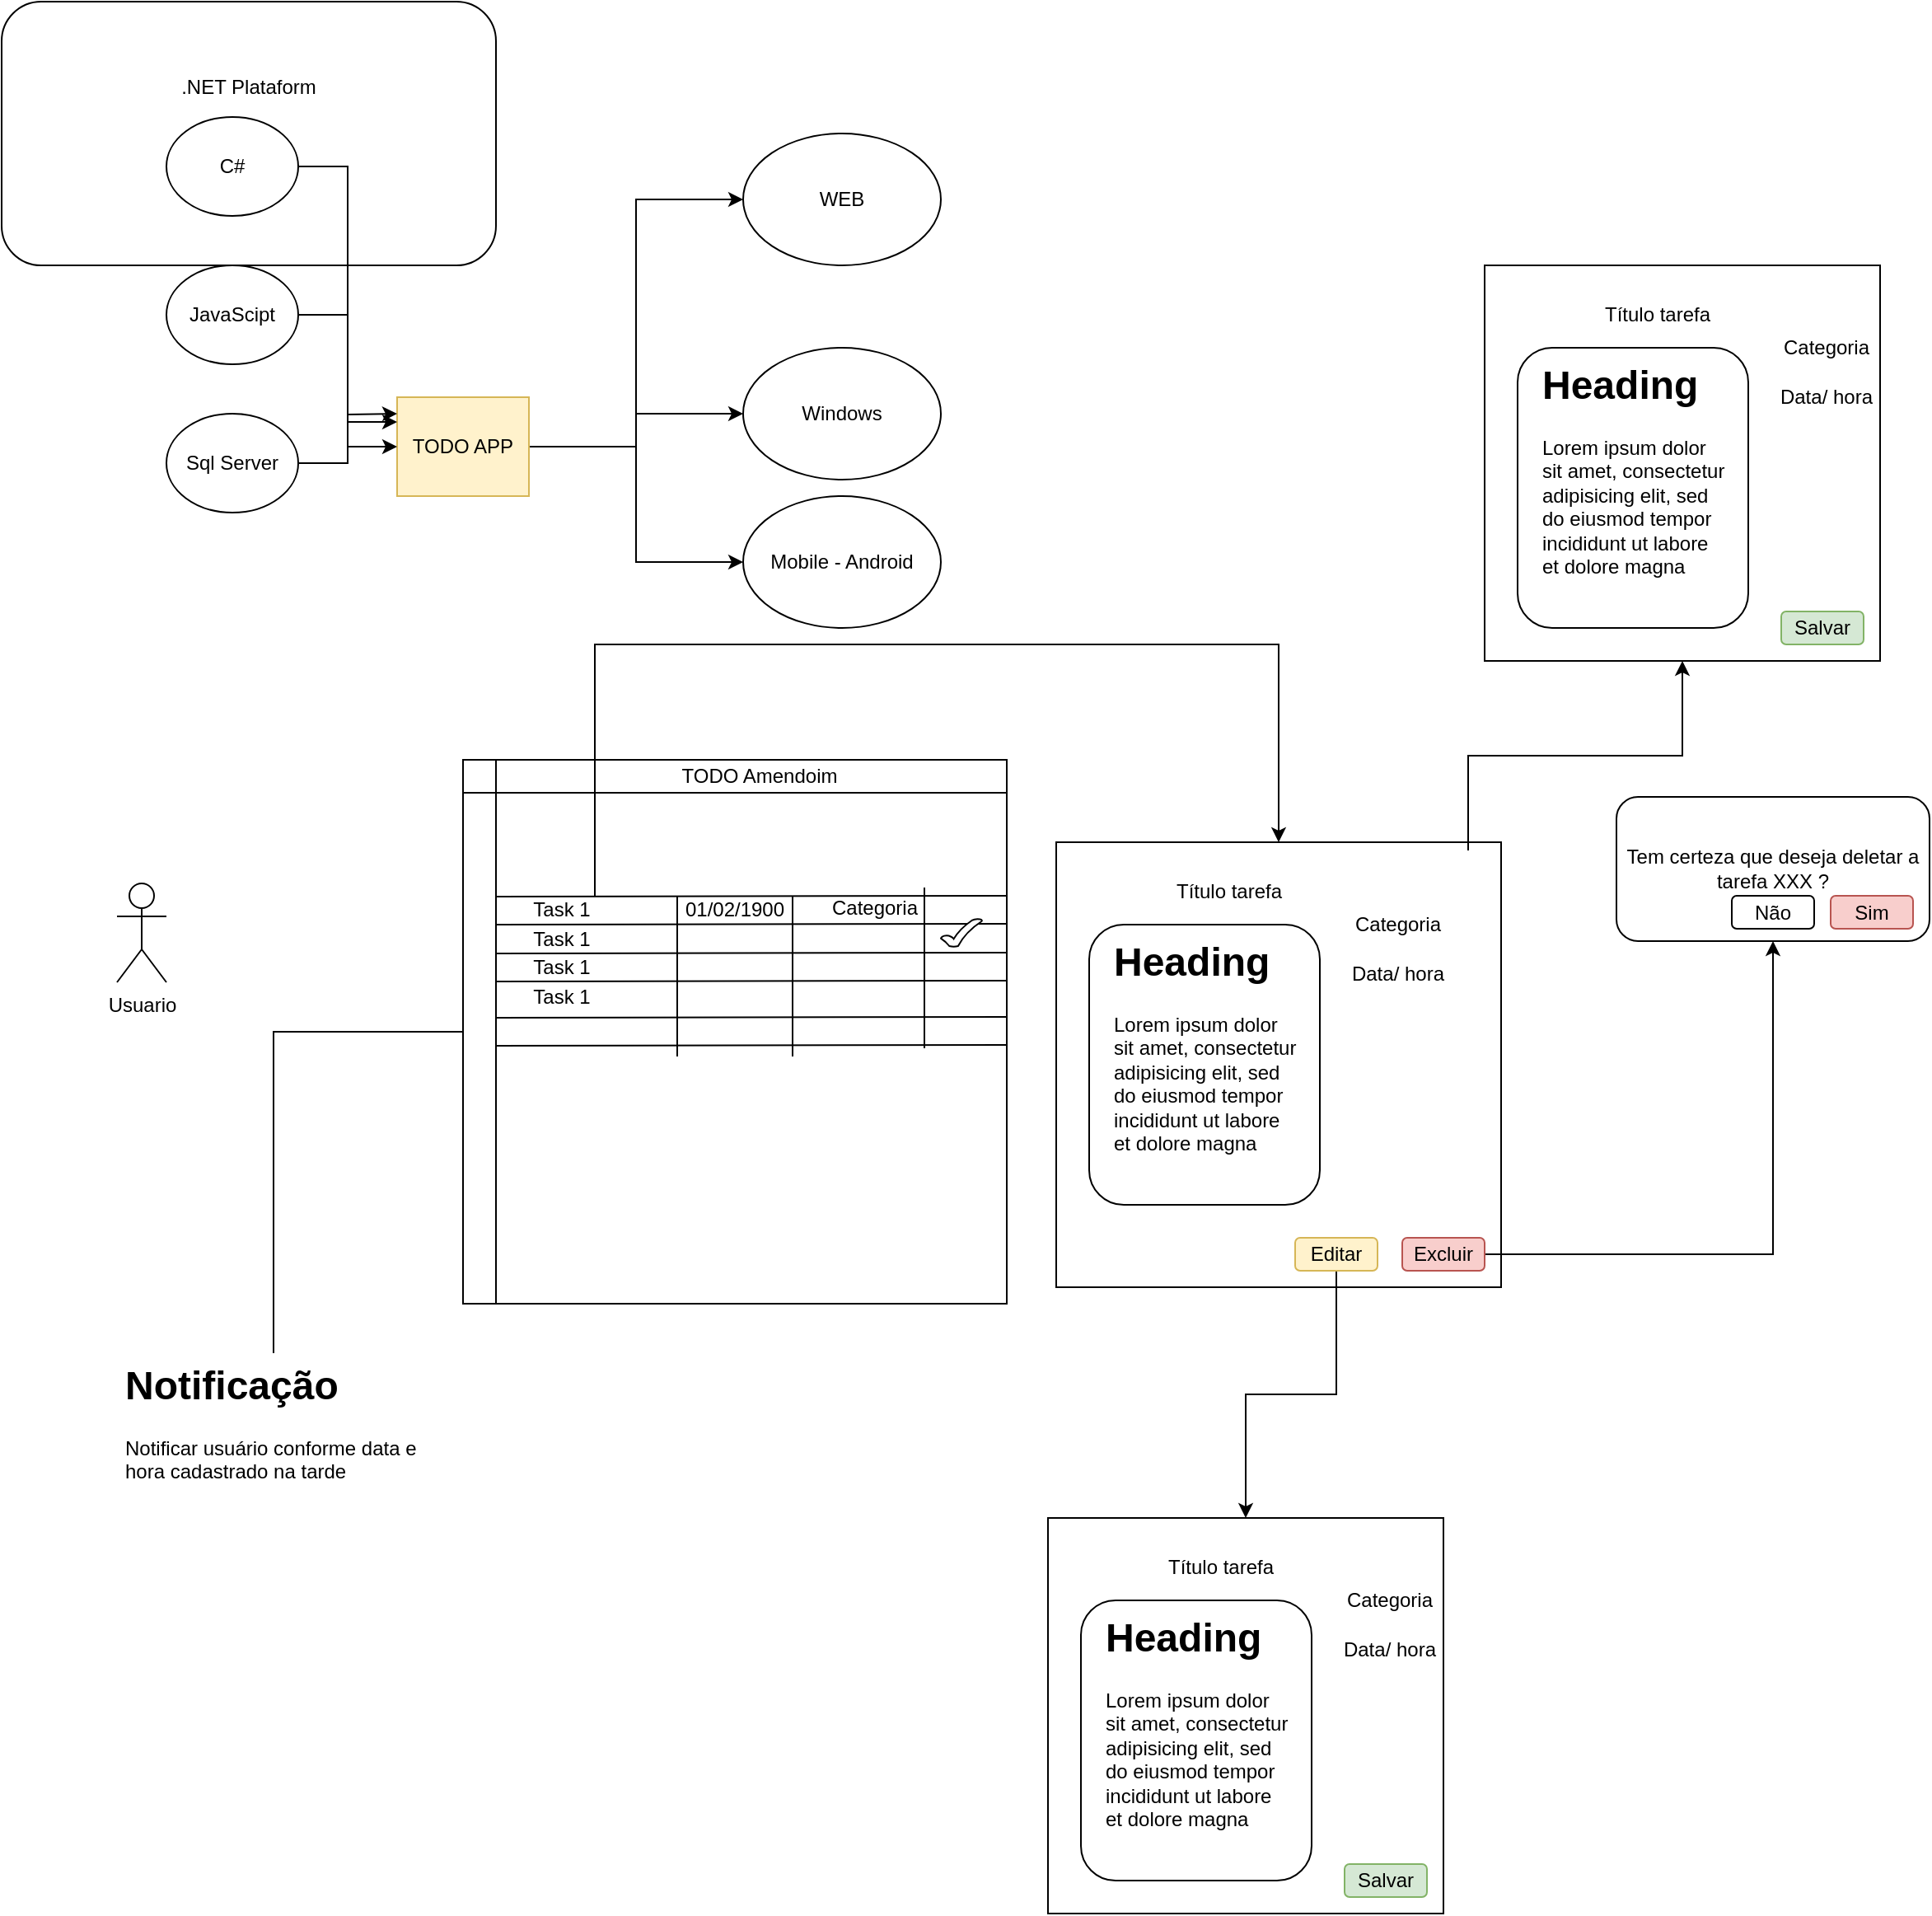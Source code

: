 <mxfile version="13.0.8" type="device" pages="3"><diagram id="Cc3DnmiJzxCd7adAVNs8" name="Page-1"><mxGraphModel dx="2067" dy="1872" grid="1" gridSize="10" guides="1" tooltips="1" connect="1" arrows="1" fold="1" page="1" pageScale="1" pageWidth="827" pageHeight="1169" math="0" shadow="0"><root><mxCell id="0"/><mxCell id="1" parent="0"/><mxCell id="kO8GyeU_57HPT31_3eC9-14" value=".NET Plataform&lt;br&gt;&lt;br&gt;&lt;br&gt;&lt;br&gt;&lt;br&gt;" style="rounded=1;whiteSpace=wrap;html=1;" parent="1" vertex="1"><mxGeometry x="-50" y="-50" width="300" height="160" as="geometry"/></mxCell><mxCell id="kO8GyeU_57HPT31_3eC9-5" style="edgeStyle=orthogonalEdgeStyle;rounded=0;orthogonalLoop=1;jettySize=auto;html=1;entryX=0;entryY=0.5;entryDx=0;entryDy=0;" parent="1" source="kO8GyeU_57HPT31_3eC9-1" target="kO8GyeU_57HPT31_3eC9-2" edge="1"><mxGeometry relative="1" as="geometry"/></mxCell><mxCell id="kO8GyeU_57HPT31_3eC9-6" style="edgeStyle=orthogonalEdgeStyle;rounded=0;orthogonalLoop=1;jettySize=auto;html=1;entryX=0;entryY=0.5;entryDx=0;entryDy=0;" parent="1" source="kO8GyeU_57HPT31_3eC9-1" target="kO8GyeU_57HPT31_3eC9-3" edge="1"><mxGeometry relative="1" as="geometry"/></mxCell><mxCell id="kO8GyeU_57HPT31_3eC9-7" style="edgeStyle=orthogonalEdgeStyle;rounded=0;orthogonalLoop=1;jettySize=auto;html=1;entryX=0;entryY=0.5;entryDx=0;entryDy=0;" parent="1" source="kO8GyeU_57HPT31_3eC9-1" target="kO8GyeU_57HPT31_3eC9-4" edge="1"><mxGeometry relative="1" as="geometry"/></mxCell><mxCell id="kO8GyeU_57HPT31_3eC9-1" value="TODO APP&lt;br&gt;" style="text;html=1;strokeColor=#d6b656;fillColor=#fff2cc;align=center;verticalAlign=middle;whiteSpace=wrap;rounded=0;" parent="1" vertex="1"><mxGeometry x="190" y="190" width="80" height="60" as="geometry"/></mxCell><mxCell id="kO8GyeU_57HPT31_3eC9-2" value="WEB" style="ellipse;whiteSpace=wrap;html=1;" parent="1" vertex="1"><mxGeometry x="400" y="30" width="120" height="80" as="geometry"/></mxCell><mxCell id="kO8GyeU_57HPT31_3eC9-3" value="Windows" style="ellipse;whiteSpace=wrap;html=1;" parent="1" vertex="1"><mxGeometry x="400" y="160" width="120" height="80" as="geometry"/></mxCell><mxCell id="kO8GyeU_57HPT31_3eC9-4" value="Mobile - Android" style="ellipse;whiteSpace=wrap;html=1;" parent="1" vertex="1"><mxGeometry x="400" y="250" width="120" height="80" as="geometry"/></mxCell><mxCell id="kO8GyeU_57HPT31_3eC9-9" style="edgeStyle=orthogonalEdgeStyle;rounded=0;orthogonalLoop=1;jettySize=auto;html=1;entryX=0;entryY=0.25;entryDx=0;entryDy=0;" parent="1" source="kO8GyeU_57HPT31_3eC9-8" target="kO8GyeU_57HPT31_3eC9-1" edge="1"><mxGeometry relative="1" as="geometry"/></mxCell><mxCell id="kO8GyeU_57HPT31_3eC9-8" value="C#" style="ellipse;whiteSpace=wrap;html=1;" parent="1" vertex="1"><mxGeometry x="50" y="20" width="80" height="60" as="geometry"/></mxCell><mxCell id="kO8GyeU_57HPT31_3eC9-11" style="edgeStyle=orthogonalEdgeStyle;rounded=0;orthogonalLoop=1;jettySize=auto;html=1;entryX=0;entryY=0.5;entryDx=0;entryDy=0;" parent="1" source="kO8GyeU_57HPT31_3eC9-10" target="kO8GyeU_57HPT31_3eC9-1" edge="1"><mxGeometry relative="1" as="geometry"/></mxCell><mxCell id="kO8GyeU_57HPT31_3eC9-10" value="JavaScipt" style="ellipse;whiteSpace=wrap;html=1;" parent="1" vertex="1"><mxGeometry x="50" y="110" width="80" height="60" as="geometry"/></mxCell><mxCell id="kO8GyeU_57HPT31_3eC9-13" style="edgeStyle=orthogonalEdgeStyle;rounded=0;orthogonalLoop=1;jettySize=auto;html=1;" parent="1" source="kO8GyeU_57HPT31_3eC9-12" edge="1"><mxGeometry relative="1" as="geometry"><mxPoint x="190" y="200" as="targetPoint"/></mxGeometry></mxCell><mxCell id="kO8GyeU_57HPT31_3eC9-12" value="Sql Server" style="ellipse;whiteSpace=wrap;html=1;" parent="1" vertex="1"><mxGeometry x="50" y="200" width="80" height="60" as="geometry"/></mxCell><mxCell id="kO8GyeU_57HPT31_3eC9-15" value="Usuario" style="shape=umlActor;verticalLabelPosition=bottom;labelBackgroundColor=#ffffff;verticalAlign=top;html=1;outlineConnect=0;" parent="1" vertex="1"><mxGeometry x="20" y="485" width="30" height="60" as="geometry"/></mxCell><mxCell id="kO8GyeU_57HPT31_3eC9-16" value="" style="whiteSpace=wrap;html=1;aspect=fixed;" parent="1" vertex="1"><mxGeometry x="590" y="460" width="270" height="270" as="geometry"/></mxCell><mxCell id="kO8GyeU_57HPT31_3eC9-17" value="Título tarefa" style="text;html=1;strokeColor=none;fillColor=none;align=center;verticalAlign=middle;whiteSpace=wrap;rounded=0;" parent="1" vertex="1"><mxGeometry x="600" y="480" width="190" height="20" as="geometry"/></mxCell><mxCell id="kO8GyeU_57HPT31_3eC9-18" value="Categoria" style="text;html=1;strokeColor=none;fillColor=none;align=center;verticalAlign=middle;whiteSpace=wrap;rounded=0;" parent="1" vertex="1"><mxGeometry x="760" y="500" width="75" height="20" as="geometry"/></mxCell><mxCell id="kO8GyeU_57HPT31_3eC9-19" value="Data/ hora" style="text;html=1;strokeColor=none;fillColor=none;align=center;verticalAlign=middle;whiteSpace=wrap;rounded=0;" parent="1" vertex="1"><mxGeometry x="760" y="530" width="75" height="20" as="geometry"/></mxCell><mxCell id="kO8GyeU_57HPT31_3eC9-20" value="" style="rounded=1;whiteSpace=wrap;html=1;" parent="1" vertex="1"><mxGeometry x="610" y="510" width="140" height="170" as="geometry"/></mxCell><mxCell id="kO8GyeU_57HPT31_3eC9-21" value="&lt;h1&gt;Heading&lt;/h1&gt;&lt;p&gt;Lorem ipsum dolor sit amet, consectetur adipisicing elit, sed do eiusmod tempor incididunt ut labore et dolore magna aliqua.&lt;/p&gt;" style="text;html=1;strokeColor=none;fillColor=none;spacing=5;spacingTop=-20;whiteSpace=wrap;overflow=hidden;rounded=0;" parent="1" vertex="1"><mxGeometry x="620" y="512.5" width="120" height="137.5" as="geometry"/></mxCell><mxCell id="kO8GyeU_57HPT31_3eC9-22" value="" style="whiteSpace=wrap;html=1;aspect=fixed;" parent="1" vertex="1"><mxGeometry x="230" y="410" width="330" height="330" as="geometry"/></mxCell><mxCell id="kO8GyeU_57HPT31_3eC9-80" style="edgeStyle=orthogonalEdgeStyle;rounded=0;orthogonalLoop=1;jettySize=auto;html=1;endArrow=none;endFill=0;" parent="1" source="kO8GyeU_57HPT31_3eC9-23" target="kO8GyeU_57HPT31_3eC9-79" edge="1"><mxGeometry relative="1" as="geometry"/></mxCell><mxCell id="kO8GyeU_57HPT31_3eC9-23" value="" style="shape=internalStorage;whiteSpace=wrap;html=1;backgroundOutline=1;" parent="1" vertex="1"><mxGeometry x="230" y="410" width="330" height="330" as="geometry"/></mxCell><mxCell id="kO8GyeU_57HPT31_3eC9-25" value="" style="endArrow=none;html=1;entryX=1;entryY=0.25;entryDx=0;entryDy=0;" parent="1" target="kO8GyeU_57HPT31_3eC9-23" edge="1"><mxGeometry width="50" height="50" relative="1" as="geometry"><mxPoint x="250" y="493" as="sourcePoint"/><mxPoint x="300" y="440" as="targetPoint"/></mxGeometry></mxCell><mxCell id="kO8GyeU_57HPT31_3eC9-28" value="" style="endArrow=none;html=1;entryX=1;entryY=0.25;entryDx=0;entryDy=0;" parent="1" edge="1"><mxGeometry width="50" height="50" relative="1" as="geometry"><mxPoint x="250" y="510" as="sourcePoint"/><mxPoint x="560" y="509.5" as="targetPoint"/></mxGeometry></mxCell><mxCell id="kO8GyeU_57HPT31_3eC9-29" value="" style="endArrow=none;html=1;entryX=1;entryY=0.25;entryDx=0;entryDy=0;" parent="1" edge="1"><mxGeometry width="50" height="50" relative="1" as="geometry"><mxPoint x="250" y="527.5" as="sourcePoint"/><mxPoint x="560" y="527" as="targetPoint"/></mxGeometry></mxCell><mxCell id="kO8GyeU_57HPT31_3eC9-30" value="" style="endArrow=none;html=1;entryX=1;entryY=0.25;entryDx=0;entryDy=0;" parent="1" edge="1"><mxGeometry width="50" height="50" relative="1" as="geometry"><mxPoint x="250" y="544.5" as="sourcePoint"/><mxPoint x="560" y="544" as="targetPoint"/></mxGeometry></mxCell><mxCell id="kO8GyeU_57HPT31_3eC9-35" value="" style="endArrow=none;html=1;entryX=1;entryY=0.25;entryDx=0;entryDy=0;" parent="1" edge="1"><mxGeometry width="50" height="50" relative="1" as="geometry"><mxPoint x="250" y="566.5" as="sourcePoint"/><mxPoint x="560" y="566" as="targetPoint"/></mxGeometry></mxCell><mxCell id="kO8GyeU_57HPT31_3eC9-36" value="" style="endArrow=none;html=1;entryX=1;entryY=0.25;entryDx=0;entryDy=0;" parent="1" edge="1"><mxGeometry width="50" height="50" relative="1" as="geometry"><mxPoint x="250" y="583.5" as="sourcePoint"/><mxPoint x="560" y="583" as="targetPoint"/></mxGeometry></mxCell><mxCell id="kO8GyeU_57HPT31_3eC9-78" style="edgeStyle=orthogonalEdgeStyle;rounded=0;orthogonalLoop=1;jettySize=auto;html=1;entryX=0.5;entryY=0;entryDx=0;entryDy=0;" parent="1" source="kO8GyeU_57HPT31_3eC9-37" target="kO8GyeU_57HPT31_3eC9-16" edge="1"><mxGeometry relative="1" as="geometry"><Array as="points"><mxPoint x="310" y="340"/><mxPoint x="725" y="340"/></Array></mxGeometry></mxCell><mxCell id="kO8GyeU_57HPT31_3eC9-37" value="Task 1" style="text;html=1;strokeColor=none;fillColor=none;align=center;verticalAlign=middle;whiteSpace=wrap;rounded=0;" parent="1" vertex="1"><mxGeometry x="270" y="492.5" width="40" height="17.5" as="geometry"/></mxCell><mxCell id="kO8GyeU_57HPT31_3eC9-38" value="Task 1" style="text;html=1;strokeColor=none;fillColor=none;align=center;verticalAlign=middle;whiteSpace=wrap;rounded=0;" parent="1" vertex="1"><mxGeometry x="270" y="510" width="40" height="17.5" as="geometry"/></mxCell><mxCell id="kO8GyeU_57HPT31_3eC9-39" value="Task 1" style="text;html=1;strokeColor=none;fillColor=none;align=center;verticalAlign=middle;whiteSpace=wrap;rounded=0;" parent="1" vertex="1"><mxGeometry x="270" y="527.5" width="40" height="17.5" as="geometry"/></mxCell><mxCell id="kO8GyeU_57HPT31_3eC9-40" value="Task 1" style="text;html=1;strokeColor=none;fillColor=none;align=center;verticalAlign=middle;whiteSpace=wrap;rounded=0;" parent="1" vertex="1"><mxGeometry x="270" y="545" width="40" height="17.5" as="geometry"/></mxCell><mxCell id="kO8GyeU_57HPT31_3eC9-43" value="" style="endArrow=none;html=1;" parent="1" edge="1"><mxGeometry width="50" height="50" relative="1" as="geometry"><mxPoint x="360" y="590" as="sourcePoint"/><mxPoint x="360" y="492.5" as="targetPoint"/></mxGeometry></mxCell><mxCell id="kO8GyeU_57HPT31_3eC9-44" value="" style="endArrow=none;html=1;" parent="1" edge="1"><mxGeometry width="50" height="50" relative="1" as="geometry"><mxPoint x="430" y="590" as="sourcePoint"/><mxPoint x="430" y="492.5" as="targetPoint"/></mxGeometry></mxCell><mxCell id="kO8GyeU_57HPT31_3eC9-45" value="" style="endArrow=none;html=1;" parent="1" edge="1"><mxGeometry width="50" height="50" relative="1" as="geometry"><mxPoint x="510" y="585" as="sourcePoint"/><mxPoint x="510" y="487.5" as="targetPoint"/><Array as="points"/></mxGeometry></mxCell><mxCell id="kO8GyeU_57HPT31_3eC9-46" value="01/02/1900" style="text;html=1;strokeColor=none;fillColor=none;align=center;verticalAlign=middle;whiteSpace=wrap;rounded=0;" parent="1" vertex="1"><mxGeometry x="375" y="492.5" width="40" height="17.5" as="geometry"/></mxCell><mxCell id="kO8GyeU_57HPT31_3eC9-47" value="Categoria" style="text;html=1;strokeColor=none;fillColor=none;align=center;verticalAlign=middle;whiteSpace=wrap;rounded=0;" parent="1" vertex="1"><mxGeometry x="460" y="490" width="40" height="20" as="geometry"/></mxCell><mxCell id="kO8GyeU_57HPT31_3eC9-50" style="edgeStyle=orthogonalEdgeStyle;rounded=0;orthogonalLoop=1;jettySize=auto;html=1;entryX=0.5;entryY=1;entryDx=0;entryDy=0;" parent="1" source="kO8GyeU_57HPT31_3eC9-48" target="kO8GyeU_57HPT31_3eC9-49" edge="1"><mxGeometry relative="1" as="geometry"/></mxCell><mxCell id="kO8GyeU_57HPT31_3eC9-48" value="Excluir" style="rounded=1;whiteSpace=wrap;html=1;fillColor=#f8cecc;strokeColor=#b85450;" parent="1" vertex="1"><mxGeometry x="800" y="700" width="50" height="20" as="geometry"/></mxCell><mxCell id="kO8GyeU_57HPT31_3eC9-49" value="Tem certeza que deseja deletar a tarefa XXX ?" style="rounded=1;whiteSpace=wrap;html=1;" parent="1" vertex="1"><mxGeometry x="930" y="432.5" width="190" height="87.5" as="geometry"/></mxCell><mxCell id="kO8GyeU_57HPT31_3eC9-51" value="Sim" style="rounded=1;whiteSpace=wrap;html=1;fillColor=#f8cecc;strokeColor=#b85450;" parent="1" vertex="1"><mxGeometry x="1060" y="492.5" width="50" height="20" as="geometry"/></mxCell><mxCell id="kO8GyeU_57HPT31_3eC9-52" value="Não" style="rounded=1;whiteSpace=wrap;html=1;" parent="1" vertex="1"><mxGeometry x="1000" y="492.5" width="50" height="20" as="geometry"/></mxCell><mxCell id="kO8GyeU_57HPT31_3eC9-53" value="TODO Amendoim" style="text;html=1;strokeColor=none;fillColor=none;align=center;verticalAlign=middle;whiteSpace=wrap;rounded=0;" parent="1" vertex="1"><mxGeometry x="350" y="410" width="120" height="20" as="geometry"/></mxCell><mxCell id="kO8GyeU_57HPT31_3eC9-54" style="edgeStyle=orthogonalEdgeStyle;rounded=0;orthogonalLoop=1;jettySize=auto;html=1;exitX=0.5;exitY=1;exitDx=0;exitDy=0;" parent="1" source="kO8GyeU_57HPT31_3eC9-19" target="kO8GyeU_57HPT31_3eC9-19" edge="1"><mxGeometry relative="1" as="geometry"/></mxCell><mxCell id="kO8GyeU_57HPT31_3eC9-55" value="" style="whiteSpace=wrap;html=1;aspect=fixed;" parent="1" vertex="1"><mxGeometry x="585" y="870" width="240" height="240" as="geometry"/></mxCell><mxCell id="kO8GyeU_57HPT31_3eC9-56" value="Título tarefa" style="text;html=1;strokeColor=none;fillColor=none;align=center;verticalAlign=middle;whiteSpace=wrap;rounded=0;" parent="1" vertex="1"><mxGeometry x="595" y="890" width="190" height="20" as="geometry"/></mxCell><mxCell id="kO8GyeU_57HPT31_3eC9-57" value="Categoria" style="text;html=1;strokeColor=none;fillColor=none;align=center;verticalAlign=middle;whiteSpace=wrap;rounded=0;" parent="1" vertex="1"><mxGeometry x="755" y="910" width="75" height="20" as="geometry"/></mxCell><mxCell id="kO8GyeU_57HPT31_3eC9-58" value="Data/ hora" style="text;html=1;strokeColor=none;fillColor=none;align=center;verticalAlign=middle;whiteSpace=wrap;rounded=0;" parent="1" vertex="1"><mxGeometry x="755" y="940" width="75" height="20" as="geometry"/></mxCell><mxCell id="kO8GyeU_57HPT31_3eC9-59" value="" style="rounded=1;whiteSpace=wrap;html=1;" parent="1" vertex="1"><mxGeometry x="605" y="920" width="140" height="170" as="geometry"/></mxCell><mxCell id="kO8GyeU_57HPT31_3eC9-60" value="&lt;h1&gt;Heading&lt;/h1&gt;&lt;p&gt;Lorem ipsum dolor sit amet, consectetur adipisicing elit, sed do eiusmod tempor incididunt ut labore et dolore magna aliqua.&lt;/p&gt;" style="text;html=1;strokeColor=none;fillColor=none;spacing=5;spacingTop=-20;whiteSpace=wrap;overflow=hidden;rounded=0;" parent="1" vertex="1"><mxGeometry x="615" y="922.5" width="120" height="137.5" as="geometry"/></mxCell><mxCell id="kO8GyeU_57HPT31_3eC9-61" value="Salvar" style="rounded=1;whiteSpace=wrap;html=1;fillColor=#d5e8d4;strokeColor=#82b366;" parent="1" vertex="1"><mxGeometry x="765" y="1080" width="50" height="20" as="geometry"/></mxCell><mxCell id="kO8GyeU_57HPT31_3eC9-62" style="edgeStyle=orthogonalEdgeStyle;rounded=0;orthogonalLoop=1;jettySize=auto;html=1;exitX=0.5;exitY=1;exitDx=0;exitDy=0;" parent="1" source="kO8GyeU_57HPT31_3eC9-58" target="kO8GyeU_57HPT31_3eC9-58" edge="1"><mxGeometry relative="1" as="geometry"/></mxCell><mxCell id="kO8GyeU_57HPT31_3eC9-64" style="edgeStyle=orthogonalEdgeStyle;rounded=0;orthogonalLoop=1;jettySize=auto;html=1;entryX=0.5;entryY=0;entryDx=0;entryDy=0;" parent="1" source="kO8GyeU_57HPT31_3eC9-63" target="kO8GyeU_57HPT31_3eC9-55" edge="1"><mxGeometry relative="1" as="geometry"/></mxCell><mxCell id="kO8GyeU_57HPT31_3eC9-63" value="Editar" style="rounded=1;whiteSpace=wrap;html=1;fillColor=#fff2cc;strokeColor=#d6b656;" parent="1" vertex="1"><mxGeometry x="735" y="700" width="50" height="20" as="geometry"/></mxCell><mxCell id="kO8GyeU_57HPT31_3eC9-74" style="edgeStyle=orthogonalEdgeStyle;rounded=0;orthogonalLoop=1;jettySize=auto;html=1;entryX=0.5;entryY=1;entryDx=0;entryDy=0;" parent="1" source="kO8GyeU_57HPT31_3eC9-65" target="kO8GyeU_57HPT31_3eC9-66" edge="1"><mxGeometry relative="1" as="geometry"/></mxCell><mxCell id="kO8GyeU_57HPT31_3eC9-65" value="" style="shape=image;html=1;verticalAlign=top;verticalLabelPosition=bottom;labelBackgroundColor=#ffffff;imageAspect=0;aspect=fixed;image=https://cdn4.iconfinder.com/data/icons/wirecons-free-vector-icons/32/add-128.png" parent="1" vertex="1"><mxGeometry x="830" y="465" width="20" height="20" as="geometry"/></mxCell><mxCell id="kO8GyeU_57HPT31_3eC9-66" value="" style="whiteSpace=wrap;html=1;aspect=fixed;" parent="1" vertex="1"><mxGeometry x="850" y="110" width="240" height="240" as="geometry"/></mxCell><mxCell id="kO8GyeU_57HPT31_3eC9-67" value="Título tarefa" style="text;html=1;strokeColor=none;fillColor=none;align=center;verticalAlign=middle;whiteSpace=wrap;rounded=0;" parent="1" vertex="1"><mxGeometry x="860" y="130" width="190" height="20" as="geometry"/></mxCell><mxCell id="kO8GyeU_57HPT31_3eC9-68" value="Categoria" style="text;html=1;strokeColor=none;fillColor=none;align=center;verticalAlign=middle;whiteSpace=wrap;rounded=0;" parent="1" vertex="1"><mxGeometry x="1020" y="150" width="75" height="20" as="geometry"/></mxCell><mxCell id="kO8GyeU_57HPT31_3eC9-69" value="Data/ hora" style="text;html=1;strokeColor=none;fillColor=none;align=center;verticalAlign=middle;whiteSpace=wrap;rounded=0;" parent="1" vertex="1"><mxGeometry x="1020" y="180" width="75" height="20" as="geometry"/></mxCell><mxCell id="kO8GyeU_57HPT31_3eC9-70" value="" style="rounded=1;whiteSpace=wrap;html=1;" parent="1" vertex="1"><mxGeometry x="870" y="160" width="140" height="170" as="geometry"/></mxCell><mxCell id="kO8GyeU_57HPT31_3eC9-71" value="&lt;h1&gt;Heading&lt;/h1&gt;&lt;p&gt;Lorem ipsum dolor sit amet, consectetur adipisicing elit, sed do eiusmod tempor incididunt ut labore et dolore magna aliqua.&lt;/p&gt;" style="text;html=1;strokeColor=none;fillColor=none;spacing=5;spacingTop=-20;whiteSpace=wrap;overflow=hidden;rounded=0;" parent="1" vertex="1"><mxGeometry x="880" y="162.5" width="120" height="137.5" as="geometry"/></mxCell><mxCell id="kO8GyeU_57HPT31_3eC9-72" value="Salvar" style="rounded=1;whiteSpace=wrap;html=1;fillColor=#d5e8d4;strokeColor=#82b366;" parent="1" vertex="1"><mxGeometry x="1030" y="320" width="50" height="20" as="geometry"/></mxCell><mxCell id="kO8GyeU_57HPT31_3eC9-73" style="edgeStyle=orthogonalEdgeStyle;rounded=0;orthogonalLoop=1;jettySize=auto;html=1;exitX=0.5;exitY=1;exitDx=0;exitDy=0;" parent="1" source="kO8GyeU_57HPT31_3eC9-69" target="kO8GyeU_57HPT31_3eC9-69" edge="1"><mxGeometry relative="1" as="geometry"/></mxCell><mxCell id="kO8GyeU_57HPT31_3eC9-77" value="" style="verticalLabelPosition=bottom;verticalAlign=top;html=1;shape=mxgraph.basic.tick" parent="1" vertex="1"><mxGeometry x="520" y="506.5" width="25" height="17" as="geometry"/></mxCell><mxCell id="kO8GyeU_57HPT31_3eC9-79" value="&lt;h1&gt;Notificação&lt;/h1&gt;&lt;p&gt;Notificar usuário conforme data e hora cadastrado na tarde&lt;/p&gt;" style="text;html=1;strokeColor=none;fillColor=none;spacing=5;spacingTop=-20;whiteSpace=wrap;overflow=hidden;rounded=0;" parent="1" vertex="1"><mxGeometry x="20" y="770" width="190" height="120" as="geometry"/></mxCell></root></mxGraphModel></diagram><diagram id="BiefZBXjHatKA1d27szP" name="arquitetura"><mxGraphModel dx="868" dy="492" grid="1" gridSize="10" guides="1" tooltips="1" connect="1" arrows="1" fold="1" page="1" pageScale="1" pageWidth="827" pageHeight="1169" math="0" shadow="0"><root><mxCell id="UKo9ToS3H9aNJ9gzffo7-0"/><mxCell id="UKo9ToS3H9aNJ9gzffo7-1" parent="UKo9ToS3H9aNJ9gzffo7-0"/><mxCell id="v3wk8Kt4ei5yhDLyseyW-18" value="DB" style="outlineConnect=0;html=1;whiteSpace=wrap;fontSize=12;fontStyle=0;shape=mxgraph.aws4.group;grIcon=mxgraph.aws4.group_region;strokeColor=#9673a6;fillColor=#e1d5e7;verticalAlign=top;align=left;spacingLeft=30;dashed=1;" vertex="1" parent="UKo9ToS3H9aNJ9gzffo7-1"><mxGeometry x="50" y="345" width="720" height="335" as="geometry"/></mxCell><mxCell id="v3wk8Kt4ei5yhDLyseyW-6" value="Não relacionais - NoSql" style="points=[[0,0],[0.25,0],[0.5,0],[0.75,0],[1,0],[1,0.25],[1,0.5],[1,0.75],[1,1],[0.75,1],[0.5,1],[0.25,1],[0,1],[0,0.75],[0,0.5],[0,0.25]];outlineConnect=0;gradientColor=none;html=1;whiteSpace=wrap;fontSize=12;fontStyle=0;shape=mxgraph.aws4.group;grIcon=mxgraph.aws4.group_region;strokeColor=#147EBA;fillColor=none;verticalAlign=top;align=left;spacingLeft=30;fontColor=#147EBA;dashed=0;" vertex="1" parent="UKo9ToS3H9aNJ9gzffo7-1"><mxGeometry x="73" y="550" width="270" height="125" as="geometry"/></mxCell><mxCell id="v3wk8Kt4ei5yhDLyseyW-4" value="Relacionais - Sql" style="points=[[0,0],[0.25,0],[0.5,0],[0.75,0],[1,0],[1,0.25],[1,0.5],[1,0.75],[1,1],[0.75,1],[0.5,1],[0.25,1],[0,1],[0,0.75],[0,0.5],[0,0.25]];outlineConnect=0;gradientColor=none;html=1;whiteSpace=wrap;fontSize=12;fontStyle=0;shape=mxgraph.aws4.group;grIcon=mxgraph.aws4.group_region;strokeColor=#147EBA;fillColor=none;verticalAlign=top;align=left;spacingLeft=30;fontColor=#147EBA;dashed=0;" vertex="1" parent="UKo9ToS3H9aNJ9gzffo7-1"><mxGeometry x="493" y="550" width="260" height="100" as="geometry"/></mxCell><mxCell id="UKo9ToS3H9aNJ9gzffo7-28" value="Front end" style="outlineConnect=0;html=1;whiteSpace=wrap;fontSize=12;fontStyle=0;shape=mxgraph.aws4.group;grIcon=mxgraph.aws4.group_region;strokeColor=#b85450;fillColor=#f8cecc;verticalAlign=top;align=left;spacingLeft=30;dashed=1;" parent="UKo9ToS3H9aNJ9gzffo7-1" vertex="1"><mxGeometry x="50" width="720" height="100" as="geometry"/></mxCell><mxCell id="UKo9ToS3H9aNJ9gzffo7-27" value="Backend" style="outlineConnect=0;html=1;whiteSpace=wrap;fontSize=12;fontStyle=0;shape=mxgraph.aws4.group;grIcon=mxgraph.aws4.group_region;strokeColor=#6c8ebf;fillColor=#dae8fc;verticalAlign=top;align=left;spacingLeft=30;dashed=1;" parent="UKo9ToS3H9aNJ9gzffo7-1" vertex="1"><mxGeometry x="50" y="100" width="720" height="240" as="geometry"/></mxCell><mxCell id="UKo9ToS3H9aNJ9gzffo7-9" style="edgeStyle=orthogonalEdgeStyle;rounded=0;orthogonalLoop=1;jettySize=auto;html=1;entryX=0.5;entryY=0;entryDx=0;entryDy=0;" parent="UKo9ToS3H9aNJ9gzffo7-1" source="UKo9ToS3H9aNJ9gzffo7-2" target="UKo9ToS3H9aNJ9gzffo7-5" edge="1"><mxGeometry relative="1" as="geometry"/></mxCell><mxCell id="UKo9ToS3H9aNJ9gzffo7-2" value="Camada de Acesso Dados" style="rounded=1;whiteSpace=wrap;html=1;" parent="UKo9ToS3H9aNJ9gzffo7-1" vertex="1"><mxGeometry x="300" y="210" width="120" height="60" as="geometry"/></mxCell><mxCell id="UKo9ToS3H9aNJ9gzffo7-21" style="edgeStyle=orthogonalEdgeStyle;rounded=0;orthogonalLoop=1;jettySize=auto;html=1;" parent="UKo9ToS3H9aNJ9gzffo7-1" source="UKo9ToS3H9aNJ9gzffo7-3" target="UKo9ToS3H9aNJ9gzffo7-4" edge="1"><mxGeometry relative="1" as="geometry"/></mxCell><mxCell id="UKo9ToS3H9aNJ9gzffo7-3" value="UI (User Interface)" style="rounded=1;whiteSpace=wrap;html=1;" parent="UKo9ToS3H9aNJ9gzffo7-1" vertex="1"><mxGeometry x="310" y="10" width="120" height="60" as="geometry"/></mxCell><mxCell id="UKo9ToS3H9aNJ9gzffo7-22" style="edgeStyle=orthogonalEdgeStyle;rounded=0;orthogonalLoop=1;jettySize=auto;html=1;" parent="UKo9ToS3H9aNJ9gzffo7-1" source="UKo9ToS3H9aNJ9gzffo7-4" target="UKo9ToS3H9aNJ9gzffo7-2" edge="1"><mxGeometry relative="1" as="geometry"/></mxCell><mxCell id="UKo9ToS3H9aNJ9gzffo7-4" value="Business" style="rounded=1;whiteSpace=wrap;html=1;" parent="UKo9ToS3H9aNJ9gzffo7-1" vertex="1"><mxGeometry x="300" y="120" width="120" height="60" as="geometry"/></mxCell><mxCell id="UKo9ToS3H9aNJ9gzffo7-11" style="edgeStyle=orthogonalEdgeStyle;rounded=0;orthogonalLoop=1;jettySize=auto;html=1;entryX=0.35;entryY=1.033;entryDx=0;entryDy=0;entryPerimeter=0;" parent="UKo9ToS3H9aNJ9gzffo7-1" source="UKo9ToS3H9aNJ9gzffo7-5" target="UKo9ToS3H9aNJ9gzffo7-2" edge="1"><mxGeometry relative="1" as="geometry"/></mxCell><mxCell id="v3wk8Kt4ei5yhDLyseyW-8" style="edgeStyle=orthogonalEdgeStyle;rounded=0;orthogonalLoop=1;jettySize=auto;html=1;" edge="1" parent="UKo9ToS3H9aNJ9gzffo7-1" source="UKo9ToS3H9aNJ9gzffo7-5"><mxGeometry relative="1" as="geometry"><mxPoint x="180" y="540" as="targetPoint"/></mxGeometry></mxCell><mxCell id="v3wk8Kt4ei5yhDLyseyW-9" style="edgeStyle=orthogonalEdgeStyle;rounded=0;orthogonalLoop=1;jettySize=auto;html=1;" edge="1" parent="UKo9ToS3H9aNJ9gzffo7-1" source="UKo9ToS3H9aNJ9gzffo7-5"><mxGeometry relative="1" as="geometry"><mxPoint x="610" y="540" as="targetPoint"/><Array as="points"><mxPoint x="580" y="420"/><mxPoint x="580" y="540"/></Array></mxGeometry></mxCell><mxCell id="UKo9ToS3H9aNJ9gzffo7-5" value="DB" style="shape=cylinder;whiteSpace=wrap;html=1;boundedLbl=1;backgroundOutline=1;" parent="UKo9ToS3H9aNJ9gzffo7-1" vertex="1"><mxGeometry x="330" y="380" width="60" height="80" as="geometry"/></mxCell><mxCell id="UKo9ToS3H9aNJ9gzffo7-6" value="MS Sql Server" style="text;html=1;strokeColor=none;fillColor=none;align=center;verticalAlign=middle;whiteSpace=wrap;rounded=0;" parent="UKo9ToS3H9aNJ9gzffo7-1" vertex="1"><mxGeometry x="332" y="470" width="56" height="20" as="geometry"/></mxCell><mxCell id="UKo9ToS3H9aNJ9gzffo7-7" value="DAO - Data Access Object" style="text;html=1;strokeColor=none;fillColor=none;align=center;verticalAlign=middle;whiteSpace=wrap;rounded=0;" parent="UKo9ToS3H9aNJ9gzffo7-1" vertex="1"><mxGeometry x="425" y="220" width="180" height="20" as="geometry"/></mxCell><mxCell id="UKo9ToS3H9aNJ9gzffo7-8" value="DAL - Data Access Layer" style="text;html=1;strokeColor=none;fillColor=none;align=center;verticalAlign=middle;whiteSpace=wrap;rounded=0;" parent="UKo9ToS3H9aNJ9gzffo7-1" vertex="1"><mxGeometry x="425" y="250" width="170" height="20" as="geometry"/></mxCell><mxCell id="UKo9ToS3H9aNJ9gzffo7-10" value="Inserir, Alterar, excluir" style="text;html=1;strokeColor=none;fillColor=none;align=center;verticalAlign=middle;whiteSpace=wrap;rounded=0;" parent="UKo9ToS3H9aNJ9gzffo7-1" vertex="1"><mxGeometry x="360" y="300" width="133" height="20" as="geometry"/></mxCell><mxCell id="UKo9ToS3H9aNJ9gzffo7-12" value="leitura" style="text;html=1;strokeColor=none;fillColor=none;align=center;verticalAlign=middle;whiteSpace=wrap;rounded=0;" parent="UKo9ToS3H9aNJ9gzffo7-1" vertex="1"><mxGeometry x="193" y="290" width="150" height="20" as="geometry"/></mxCell><mxCell id="UKo9ToS3H9aNJ9gzffo7-13" value="Regras de negócio" style="text;html=1;strokeColor=none;fillColor=none;align=center;verticalAlign=middle;whiteSpace=wrap;rounded=0;" parent="UKo9ToS3H9aNJ9gzffo7-1" vertex="1"><mxGeometry x="420" y="140" width="180" height="20" as="geometry"/></mxCell><mxCell id="UKo9ToS3H9aNJ9gzffo7-14" value="Mobile" style="text;html=1;strokeColor=none;fillColor=none;align=center;verticalAlign=middle;whiteSpace=wrap;rounded=0;" parent="UKo9ToS3H9aNJ9gzffo7-1" vertex="1"><mxGeometry x="170" y="90" width="40" height="20" as="geometry"/></mxCell><mxCell id="UKo9ToS3H9aNJ9gzffo7-15" value="Web" style="text;html=1;strokeColor=none;fillColor=none;align=center;verticalAlign=middle;whiteSpace=wrap;rounded=0;" parent="UKo9ToS3H9aNJ9gzffo7-1" vertex="1"><mxGeometry x="340" y="80" width="40" height="20" as="geometry"/></mxCell><mxCell id="UKo9ToS3H9aNJ9gzffo7-16" value="Desktop" style="text;html=1;strokeColor=none;fillColor=none;align=center;verticalAlign=middle;whiteSpace=wrap;rounded=0;" parent="UKo9ToS3H9aNJ9gzffo7-1" vertex="1"><mxGeometry x="550" y="80" width="40" height="20" as="geometry"/></mxCell><mxCell id="UKo9ToS3H9aNJ9gzffo7-24" style="edgeStyle=orthogonalEdgeStyle;rounded=0;orthogonalLoop=1;jettySize=auto;html=1;entryX=-0.008;entryY=0.367;entryDx=0;entryDy=0;entryPerimeter=0;" parent="UKo9ToS3H9aNJ9gzffo7-1" source="UKo9ToS3H9aNJ9gzffo7-17" target="UKo9ToS3H9aNJ9gzffo7-4" edge="1"><mxGeometry relative="1" as="geometry"/></mxCell><mxCell id="UKo9ToS3H9aNJ9gzffo7-17" value="UI (User Interface)" style="rounded=1;whiteSpace=wrap;html=1;" parent="UKo9ToS3H9aNJ9gzffo7-1" vertex="1"><mxGeometry x="130" y="20" width="120" height="60" as="geometry"/></mxCell><mxCell id="UKo9ToS3H9aNJ9gzffo7-25" style="edgeStyle=orthogonalEdgeStyle;rounded=0;orthogonalLoop=1;jettySize=auto;html=1;entryX=1;entryY=0.25;entryDx=0;entryDy=0;" parent="UKo9ToS3H9aNJ9gzffo7-1" source="UKo9ToS3H9aNJ9gzffo7-18" target="UKo9ToS3H9aNJ9gzffo7-4" edge="1"><mxGeometry relative="1" as="geometry"/></mxCell><mxCell id="UKo9ToS3H9aNJ9gzffo7-18" value="UI (User Interface)" style="rounded=1;whiteSpace=wrap;html=1;" parent="UKo9ToS3H9aNJ9gzffo7-1" vertex="1"><mxGeometry x="510" y="20" width="120" height="60" as="geometry"/></mxCell><mxCell id="v3wk8Kt4ei5yhDLyseyW-1" value="" style="dashed=0;outlineConnect=0;html=1;align=center;labelPosition=center;verticalLabelPosition=bottom;verticalAlign=top;shape=mxgraph.webicons.oracle;fillColor=#FA3743;gradientColor=#E10E11" vertex="1" parent="UKo9ToS3H9aNJ9gzffo7-1"><mxGeometry x="510.6" y="580" width="52.4" height="50" as="geometry"/></mxCell><mxCell id="v3wk8Kt4ei5yhDLyseyW-2" value="" style="shape=image;html=1;verticalAlign=top;verticalLabelPosition=bottom;labelBackgroundColor=#ffffff;imageAspect=0;aspect=fixed;image=https://cdn4.iconfinder.com/data/icons/logos-brands-5/24/mysql-128.png" vertex="1" parent="UKo9ToS3H9aNJ9gzffo7-1"><mxGeometry x="583" y="580" width="50" height="50" as="geometry"/></mxCell><mxCell id="v3wk8Kt4ei5yhDLyseyW-3" value="" style="pointerEvents=1;shadow=0;dashed=0;html=1;strokeColor=none;fillColor=#505050;labelPosition=center;verticalLabelPosition=bottom;verticalAlign=top;outlineConnect=0;align=center;shape=mxgraph.office.servers.sql_server;" vertex="1" parent="UKo9ToS3H9aNJ9gzffo7-1"><mxGeometry x="660" y="577" width="43" height="56" as="geometry"/></mxCell><mxCell id="v3wk8Kt4ei5yhDLyseyW-5" value="MONGODB" style="dashed=0;outlineConnect=0;html=1;align=center;labelPosition=center;verticalLabelPosition=bottom;verticalAlign=top;shape=mxgraph.webicons.mongodb;gradientColor=#DFDEDE" vertex="1" parent="UKo9ToS3H9aNJ9gzffo7-1"><mxGeometry x="83" y="585" width="90" height="60" as="geometry"/></mxCell><mxCell id="v3wk8Kt4ei5yhDLyseyW-7" value="REDIS" style="aspect=fixed;html=1;points=[];align=center;image;fontSize=12;image=img/lib/mscae/Cache_Redis_Product.svg;" vertex="1" parent="UKo9ToS3H9aNJ9gzffo7-1"><mxGeometry x="223" y="585" width="59.53" height="50" as="geometry"/></mxCell><mxCell id="v3wk8Kt4ei5yhDLyseyW-13" style="edgeStyle=orthogonalEdgeStyle;rounded=0;orthogonalLoop=1;jettySize=auto;html=1;entryX=1.017;entryY=0.625;entryDx=0;entryDy=0;entryPerimeter=0;" edge="1" parent="UKo9ToS3H9aNJ9gzffo7-1" source="v3wk8Kt4ei5yhDLyseyW-12" target="UKo9ToS3H9aNJ9gzffo7-5"><mxGeometry relative="1" as="geometry"/></mxCell><mxCell id="v3wk8Kt4ei5yhDLyseyW-12" value="Máquina Jean" style="text;html=1;strokeColor=none;fillColor=none;align=center;verticalAlign=middle;whiteSpace=wrap;rounded=0;" vertex="1" parent="UKo9ToS3H9aNJ9gzffo7-1"><mxGeometry x="440" y="420" width="96" height="20" as="geometry"/></mxCell><mxCell id="v3wk8Kt4ei5yhDLyseyW-15" style="edgeStyle=orthogonalEdgeStyle;rounded=0;orthogonalLoop=1;jettySize=auto;html=1;entryX=0.85;entryY=0.05;entryDx=0;entryDy=0;entryPerimeter=0;" edge="1" parent="UKo9ToS3H9aNJ9gzffo7-1" source="v3wk8Kt4ei5yhDLyseyW-14" target="UKo9ToS3H9aNJ9gzffo7-5"><mxGeometry relative="1" as="geometry"/></mxCell><mxCell id="v3wk8Kt4ei5yhDLyseyW-14" value="128.1.0.1:8080" style="text;html=1;strokeColor=none;fillColor=none;align=center;verticalAlign=middle;whiteSpace=wrap;rounded=0;" vertex="1" parent="UKo9ToS3H9aNJ9gzffo7-1"><mxGeometry x="440" y="360" width="96" height="20" as="geometry"/></mxCell><mxCell id="v3wk8Kt4ei5yhDLyseyW-17" style="edgeStyle=orthogonalEdgeStyle;rounded=0;orthogonalLoop=1;jettySize=auto;html=1;entryX=1;entryY=0.3;entryDx=0;entryDy=0;" edge="1" parent="UKo9ToS3H9aNJ9gzffo7-1" source="v3wk8Kt4ei5yhDLyseyW-16" target="UKo9ToS3H9aNJ9gzffo7-5"><mxGeometry relative="1" as="geometry"/></mxCell><mxCell id="v3wk8Kt4ei5yhDLyseyW-16" value="Cloud" style="ellipse;shape=cloud;whiteSpace=wrap;html=1;align=center;" vertex="1" parent="UKo9ToS3H9aNJ9gzffo7-1"><mxGeometry x="595" y="370" width="100" height="60" as="geometry"/></mxCell></root></mxGraphModel></diagram><diagram id="OZD0jyM9T-LPMN632BcG" name="db"><mxGraphModel dx="868" dy="492" grid="1" gridSize="10" guides="1" tooltips="1" connect="1" arrows="1" fold="1" page="1" pageScale="1" pageWidth="827" pageHeight="1169" math="0" shadow="0"><root><mxCell id="WKzF2f4xUHZsljDo8UUv-0"/><mxCell id="WKzF2f4xUHZsljDo8UUv-1" parent="WKzF2f4xUHZsljDo8UUv-0"/><mxCell id="WKzF2f4xUHZsljDo8UUv-6" style="edgeStyle=orthogonalEdgeStyle;rounded=0;orthogonalLoop=1;jettySize=auto;html=1;" parent="WKzF2f4xUHZsljDo8UUv-1" source="WKzF2f4xUHZsljDo8UUv-2" target="WKzF2f4xUHZsljDo8UUv-4" edge="1"><mxGeometry relative="1" as="geometry"/></mxCell><mxCell id="WKzF2f4xUHZsljDo8UUv-2" value="Tarefa&lt;br&gt;&lt;br&gt;- Id&lt;br&gt;- Nome&lt;br&gt;- Descricao&lt;br&gt;-DataExecucao&lt;br&gt;- IdCategoria&lt;br&gt;- DataCriacao&lt;br&gt;- DataAlteracao" style="rounded=1;whiteSpace=wrap;html=1;" parent="WKzF2f4xUHZsljDo8UUv-1" vertex="1"><mxGeometry x="220" y="195" width="130" height="190" as="geometry"/></mxCell><mxCell id="WKzF2f4xUHZsljDo8UUv-3" value="Categoria&lt;br&gt;&lt;br&gt;- Id&lt;br&gt;- Nome&lt;br&gt;- Descricao&lt;br&gt;- DataCriacao&lt;br&gt;- DataAlteracao" style="rounded=1;whiteSpace=wrap;html=1;" parent="WKzF2f4xUHZsljDo8UUv-1" vertex="1"><mxGeometry x="610" y="200" width="130" height="190" as="geometry"/></mxCell><mxCell id="WKzF2f4xUHZsljDo8UUv-4" value="tabela de domínio" style="points=[[0,0],[0.25,0],[0.5,0],[0.75,0],[1,0],[1,0.25],[1,0.5],[1,0.75],[1,1],[0.75,1],[0.5,1],[0.25,1],[0,1],[0,0.75],[0,0.5],[0,0.25]];outlineConnect=0;gradientColor=none;html=1;whiteSpace=wrap;fontSize=12;fontStyle=0;shape=mxgraph.aws4.group;grIcon=mxgraph.aws4.group_region;strokeColor=#147EBA;fillColor=none;verticalAlign=top;align=left;spacingLeft=30;fontColor=#147EBA;dashed=0;" parent="WKzF2f4xUHZsljDo8UUv-1" vertex="1"><mxGeometry x="560" y="130" width="250" height="320" as="geometry"/></mxCell></root></mxGraphModel></diagram></mxfile>